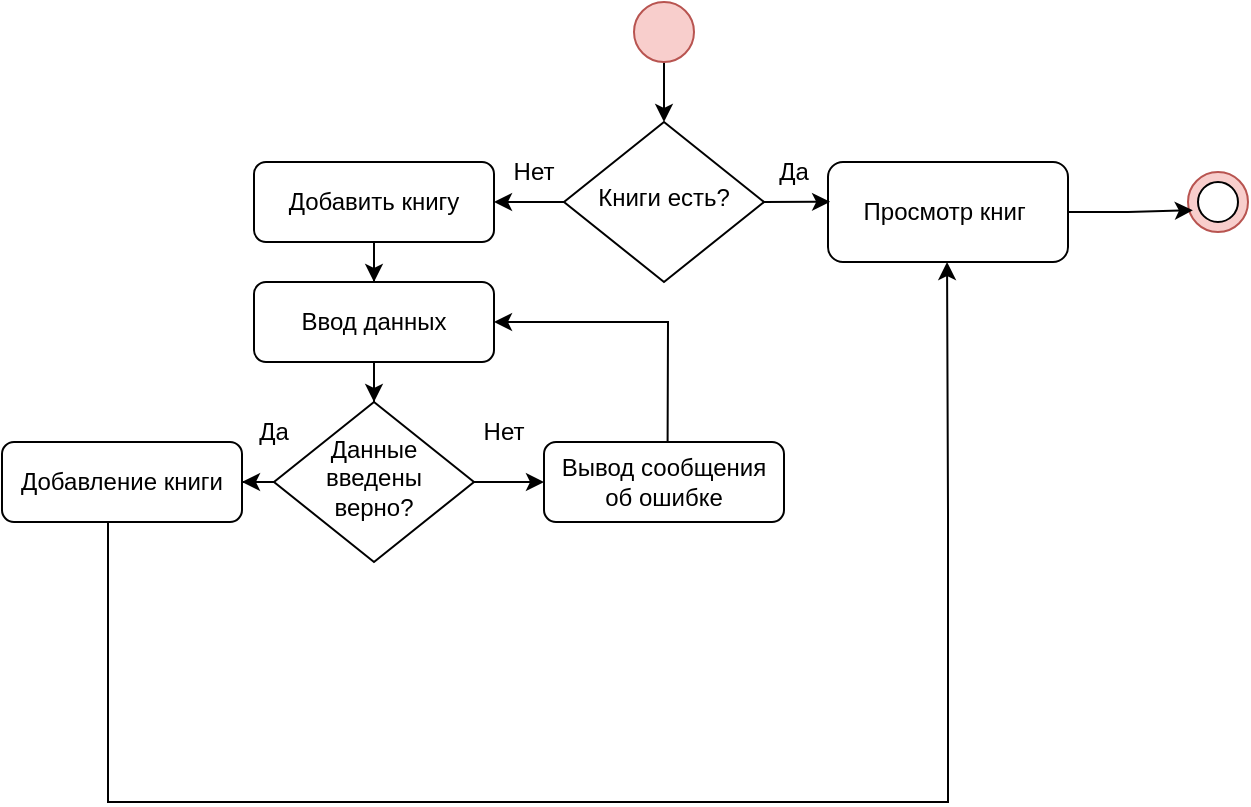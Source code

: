 <mxfile version="24.4.13" type="device">
  <diagram id="C5RBs43oDa-KdzZeNtuy" name="Page-1">
    <mxGraphModel dx="626" dy="332" grid="1" gridSize="10" guides="1" tooltips="1" connect="1" arrows="1" fold="1" page="1" pageScale="1" pageWidth="827" pageHeight="1169" math="0" shadow="0">
      <root>
        <mxCell id="WIyWlLk6GJQsqaUBKTNV-0" />
        <mxCell id="WIyWlLk6GJQsqaUBKTNV-1" parent="WIyWlLk6GJQsqaUBKTNV-0" />
        <mxCell id="M6OJvZwQOzMyyd2Ep3NU-2" style="edgeStyle=orthogonalEdgeStyle;rounded=0;orthogonalLoop=1;jettySize=auto;html=1;entryX=0.5;entryY=0;entryDx=0;entryDy=0;" parent="WIyWlLk6GJQsqaUBKTNV-1" source="M6OJvZwQOzMyyd2Ep3NU-0" target="M6OJvZwQOzMyyd2Ep3NU-1" edge="1">
          <mxGeometry relative="1" as="geometry" />
        </mxCell>
        <mxCell id="M6OJvZwQOzMyyd2Ep3NU-0" value="" style="ellipse;whiteSpace=wrap;html=1;aspect=fixed;fillColor=#f8cecc;strokeColor=#b85450;" parent="WIyWlLk6GJQsqaUBKTNV-1" vertex="1">
          <mxGeometry x="463" y="30" width="30" height="30" as="geometry" />
        </mxCell>
        <mxCell id="M6OJvZwQOzMyyd2Ep3NU-4" style="edgeStyle=orthogonalEdgeStyle;rounded=0;orthogonalLoop=1;jettySize=auto;html=1;entryX=1;entryY=0.5;entryDx=0;entryDy=0;" parent="WIyWlLk6GJQsqaUBKTNV-1" source="M6OJvZwQOzMyyd2Ep3NU-1" target="M6OJvZwQOzMyyd2Ep3NU-3" edge="1">
          <mxGeometry relative="1" as="geometry" />
        </mxCell>
        <mxCell id="M6OJvZwQOzMyyd2Ep3NU-1" value="Книги есть?" style="rhombus;whiteSpace=wrap;html=1;shadow=0;fontFamily=Helvetica;fontSize=12;align=center;strokeWidth=1;spacing=6;spacingTop=-4;" parent="WIyWlLk6GJQsqaUBKTNV-1" vertex="1">
          <mxGeometry x="428" y="90" width="100" height="80" as="geometry" />
        </mxCell>
        <mxCell id="M6OJvZwQOzMyyd2Ep3NU-16" style="edgeStyle=orthogonalEdgeStyle;rounded=0;orthogonalLoop=1;jettySize=auto;html=1;entryX=0.5;entryY=0;entryDx=0;entryDy=0;" parent="WIyWlLk6GJQsqaUBKTNV-1" source="M6OJvZwQOzMyyd2Ep3NU-3" target="M6OJvZwQOzMyyd2Ep3NU-13" edge="1">
          <mxGeometry relative="1" as="geometry" />
        </mxCell>
        <mxCell id="M6OJvZwQOzMyyd2Ep3NU-3" value="Добавить книгу" style="rounded=1;whiteSpace=wrap;html=1;fontSize=12;glass=0;strokeWidth=1;shadow=0;" parent="WIyWlLk6GJQsqaUBKTNV-1" vertex="1">
          <mxGeometry x="273" y="110" width="120" height="40" as="geometry" />
        </mxCell>
        <mxCell id="M6OJvZwQOzMyyd2Ep3NU-31" style="edgeStyle=orthogonalEdgeStyle;rounded=0;orthogonalLoop=1;jettySize=auto;html=1;endArrow=none;endFill=0;startArrow=classic;startFill=1;" parent="WIyWlLk6GJQsqaUBKTNV-1" edge="1">
          <mxGeometry relative="1" as="geometry">
            <mxPoint x="620" y="410" as="targetPoint" />
            <mxPoint x="619.52" y="160" as="sourcePoint" />
          </mxGeometry>
        </mxCell>
        <mxCell id="M6OJvZwQOzMyyd2Ep3NU-5" value="Просмотр книг&amp;nbsp;" style="rounded=1;whiteSpace=wrap;html=1;fontSize=12;glass=0;strokeWidth=1;shadow=0;" parent="WIyWlLk6GJQsqaUBKTNV-1" vertex="1">
          <mxGeometry x="560" y="110" width="120" height="50" as="geometry" />
        </mxCell>
        <mxCell id="M6OJvZwQOzMyyd2Ep3NU-7" value="Нет" style="text;html=1;align=center;verticalAlign=middle;whiteSpace=wrap;rounded=0;" parent="WIyWlLk6GJQsqaUBKTNV-1" vertex="1">
          <mxGeometry x="383" y="100" width="60" height="30" as="geometry" />
        </mxCell>
        <mxCell id="M6OJvZwQOzMyyd2Ep3NU-9" value="Да" style="text;html=1;align=center;verticalAlign=middle;whiteSpace=wrap;rounded=0;" parent="WIyWlLk6GJQsqaUBKTNV-1" vertex="1">
          <mxGeometry x="513" y="100" width="60" height="30" as="geometry" />
        </mxCell>
        <mxCell id="M6OJvZwQOzMyyd2Ep3NU-21" style="edgeStyle=orthogonalEdgeStyle;rounded=0;orthogonalLoop=1;jettySize=auto;html=1;entryX=0;entryY=0.5;entryDx=0;entryDy=0;" parent="WIyWlLk6GJQsqaUBKTNV-1" source="M6OJvZwQOzMyyd2Ep3NU-10" edge="1" target="M6OJvZwQOzMyyd2Ep3NU-19">
          <mxGeometry relative="1" as="geometry">
            <mxPoint x="413" y="270" as="targetPoint" />
          </mxGeometry>
        </mxCell>
        <mxCell id="M6OJvZwQOzMyyd2Ep3NU-23" style="edgeStyle=orthogonalEdgeStyle;rounded=0;orthogonalLoop=1;jettySize=auto;html=1;entryX=1;entryY=0.5;entryDx=0;entryDy=0;" parent="WIyWlLk6GJQsqaUBKTNV-1" source="M6OJvZwQOzMyyd2Ep3NU-10" target="M6OJvZwQOzMyyd2Ep3NU-22" edge="1">
          <mxGeometry relative="1" as="geometry">
            <mxPoint x="273" y="270" as="targetPoint" />
            <Array as="points" />
          </mxGeometry>
        </mxCell>
        <mxCell id="M6OJvZwQOzMyyd2Ep3NU-10" value="Данные введены верно?" style="rhombus;whiteSpace=wrap;html=1;shadow=0;fontFamily=Helvetica;fontSize=12;align=center;strokeWidth=1;spacing=6;spacingTop=-4;" parent="WIyWlLk6GJQsqaUBKTNV-1" vertex="1">
          <mxGeometry x="283" y="230" width="100" height="80" as="geometry" />
        </mxCell>
        <mxCell id="M6OJvZwQOzMyyd2Ep3NU-18" style="edgeStyle=orthogonalEdgeStyle;rounded=0;orthogonalLoop=1;jettySize=auto;html=1;entryX=0.5;entryY=0;entryDx=0;entryDy=0;" parent="WIyWlLk6GJQsqaUBKTNV-1" source="M6OJvZwQOzMyyd2Ep3NU-13" target="M6OJvZwQOzMyyd2Ep3NU-10" edge="1">
          <mxGeometry relative="1" as="geometry" />
        </mxCell>
        <mxCell id="M6OJvZwQOzMyyd2Ep3NU-13" value="Ввод данных" style="rounded=1;whiteSpace=wrap;html=1;fontSize=12;glass=0;strokeWidth=1;shadow=0;" parent="WIyWlLk6GJQsqaUBKTNV-1" vertex="1">
          <mxGeometry x="273" y="170" width="120" height="40" as="geometry" />
        </mxCell>
        <mxCell id="M6OJvZwQOzMyyd2Ep3NU-19" value="Вывод сообщения об ошибке" style="rounded=1;whiteSpace=wrap;html=1;fontSize=12;glass=0;strokeWidth=1;shadow=0;" parent="WIyWlLk6GJQsqaUBKTNV-1" vertex="1">
          <mxGeometry x="418" y="250" width="120" height="40" as="geometry" />
        </mxCell>
        <mxCell id="M6OJvZwQOzMyyd2Ep3NU-30" style="edgeStyle=orthogonalEdgeStyle;rounded=0;orthogonalLoop=1;jettySize=auto;html=1;endArrow=none;endFill=0;" parent="WIyWlLk6GJQsqaUBKTNV-1" edge="1">
          <mxGeometry relative="1" as="geometry">
            <mxPoint x="620" y="410" as="targetPoint" />
            <mxPoint x="206.62" y="290" as="sourcePoint" />
            <Array as="points">
              <mxPoint x="200" y="290" />
              <mxPoint x="200" y="430" />
              <mxPoint x="620" y="430" />
            </Array>
          </mxGeometry>
        </mxCell>
        <mxCell id="M6OJvZwQOzMyyd2Ep3NU-22" value="Добавление книги" style="rounded=1;whiteSpace=wrap;html=1;fontSize=12;glass=0;strokeWidth=1;shadow=0;" parent="WIyWlLk6GJQsqaUBKTNV-1" vertex="1">
          <mxGeometry x="147" y="250" width="120" height="40" as="geometry" />
        </mxCell>
        <mxCell id="M6OJvZwQOzMyyd2Ep3NU-24" value="Да" style="text;html=1;align=center;verticalAlign=middle;whiteSpace=wrap;rounded=0;" parent="WIyWlLk6GJQsqaUBKTNV-1" vertex="1">
          <mxGeometry x="253" y="230" width="60" height="30" as="geometry" />
        </mxCell>
        <mxCell id="M6OJvZwQOzMyyd2Ep3NU-25" value="Нет" style="text;html=1;align=center;verticalAlign=middle;whiteSpace=wrap;rounded=0;" parent="WIyWlLk6GJQsqaUBKTNV-1" vertex="1">
          <mxGeometry x="368" y="230" width="60" height="30" as="geometry" />
        </mxCell>
        <mxCell id="M6OJvZwQOzMyyd2Ep3NU-27" value="" style="ellipse;whiteSpace=wrap;html=1;aspect=fixed;fillColor=#f8cecc;strokeColor=#b85450;" parent="WIyWlLk6GJQsqaUBKTNV-1" vertex="1">
          <mxGeometry x="740" y="115" width="30" height="30" as="geometry" />
        </mxCell>
        <mxCell id="M6OJvZwQOzMyyd2Ep3NU-29" value="" style="ellipse;whiteSpace=wrap;html=1;aspect=fixed;" parent="WIyWlLk6GJQsqaUBKTNV-1" vertex="1">
          <mxGeometry x="745" y="120" width="20" height="20" as="geometry" />
        </mxCell>
        <mxCell id="M6OJvZwQOzMyyd2Ep3NU-32" style="edgeStyle=orthogonalEdgeStyle;rounded=0;orthogonalLoop=1;jettySize=auto;html=1;entryX=0.081;entryY=0.638;entryDx=0;entryDy=0;entryPerimeter=0;" parent="WIyWlLk6GJQsqaUBKTNV-1" source="M6OJvZwQOzMyyd2Ep3NU-5" target="M6OJvZwQOzMyyd2Ep3NU-27" edge="1">
          <mxGeometry relative="1" as="geometry">
            <Array as="points" />
          </mxGeometry>
        </mxCell>
        <mxCell id="BSr4brzgFfkYhTf98EGd-0" value="" style="endArrow=classic;html=1;rounded=0;exitX=0.515;exitY=0.004;exitDx=0;exitDy=0;exitPerimeter=0;entryX=1;entryY=0.5;entryDx=0;entryDy=0;" parent="WIyWlLk6GJQsqaUBKTNV-1" source="M6OJvZwQOzMyyd2Ep3NU-19" target="M6OJvZwQOzMyyd2Ep3NU-13" edge="1">
          <mxGeometry width="50" height="50" relative="1" as="geometry">
            <mxPoint x="470" y="210" as="sourcePoint" />
            <mxPoint x="520" y="160" as="targetPoint" />
            <Array as="points">
              <mxPoint x="480" y="190" />
            </Array>
          </mxGeometry>
        </mxCell>
        <mxCell id="hrTP5xVvIfkf1vnQkpsN-0" value="" style="endArrow=classic;html=1;rounded=0;exitX=0.25;exitY=1;exitDx=0;exitDy=0;entryX=0.801;entryY=0.997;entryDx=0;entryDy=0;entryPerimeter=0;" edge="1" parent="WIyWlLk6GJQsqaUBKTNV-1" source="M6OJvZwQOzMyyd2Ep3NU-9" target="M6OJvZwQOzMyyd2Ep3NU-9">
          <mxGeometry width="50" height="50" relative="1" as="geometry">
            <mxPoint x="528" y="155" as="sourcePoint" />
            <mxPoint x="578" y="105" as="targetPoint" />
          </mxGeometry>
        </mxCell>
      </root>
    </mxGraphModel>
  </diagram>
</mxfile>
